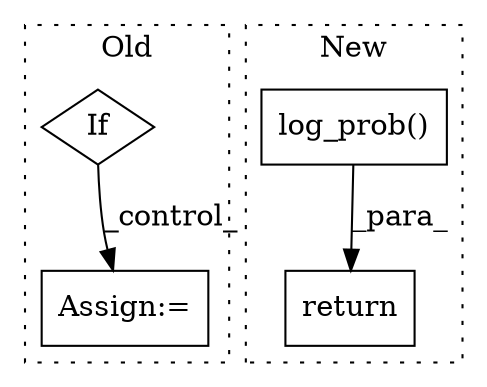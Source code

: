 digraph G {
subgraph cluster0 {
1 [label="If" a="96" s="2988" l="3" shape="diamond"];
3 [label="Assign:=" a="68" s="3092" l="3" shape="box"];
label = "Old";
style="dotted";
}
subgraph cluster1 {
2 [label="log_prob()" a="75" s="2706,2766" l="54,1" shape="box"];
4 [label="return" a="93" s="2699" l="7" shape="box"];
label = "New";
style="dotted";
}
1 -> 3 [label="_control_"];
2 -> 4 [label="_para_"];
}